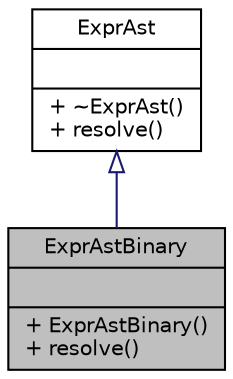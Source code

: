 digraph "ExprAstBinary"
{
 // LATEX_PDF_SIZE
  edge [fontname="Helvetica",fontsize="10",labelfontname="Helvetica",labelfontsize="10"];
  node [fontname="Helvetica",fontsize="10",shape=record];
  Node1 [label="{ExprAstBinary\n||+ ExprAstBinary()\l+ resolve()\l}",height=0.2,width=0.4,color="black", fillcolor="grey75", style="filled", fontcolor="black",tooltip="Class representing a binary operator in the AST."];
  Node2 -> Node1 [dir="back",color="midnightblue",fontsize="10",style="solid",arrowtail="onormal",fontname="Helvetica"];
  Node2 [label="{ExprAst\n||+ ~ExprAst()\l+ resolve()\l}",height=0.2,width=0.4,color="black", fillcolor="white", style="filled",URL="$classExprAst.html",tooltip="Base class for all nodes in the abstract syntax tree of an expression."];
}
